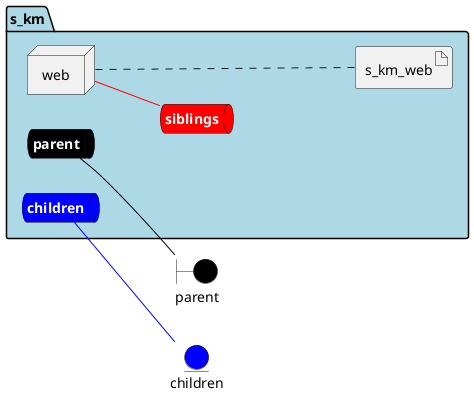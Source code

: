 @startuml

left to right direction


boundary parent #black


entity children #blue




package "s_km" #lightblue {
    queue parentnet #black [
            <b><color:white>parent</color></b>
    ]
    
    parentnet -[#black]- parent
    
    queue childrennet #blue [
            <b><color:white>children</color></b>
    ]
    
    childrennet -[#blue]- children
    
    queue siblingsnet #red [
            <b><color:white>siblings</color></b>
    ]
    

node "web" as webService


        artifact "s_km_web" as s_km_webimage
    
}

webService -[#red]- siblingsnet
webService .... s_km_webimage


@enduml
